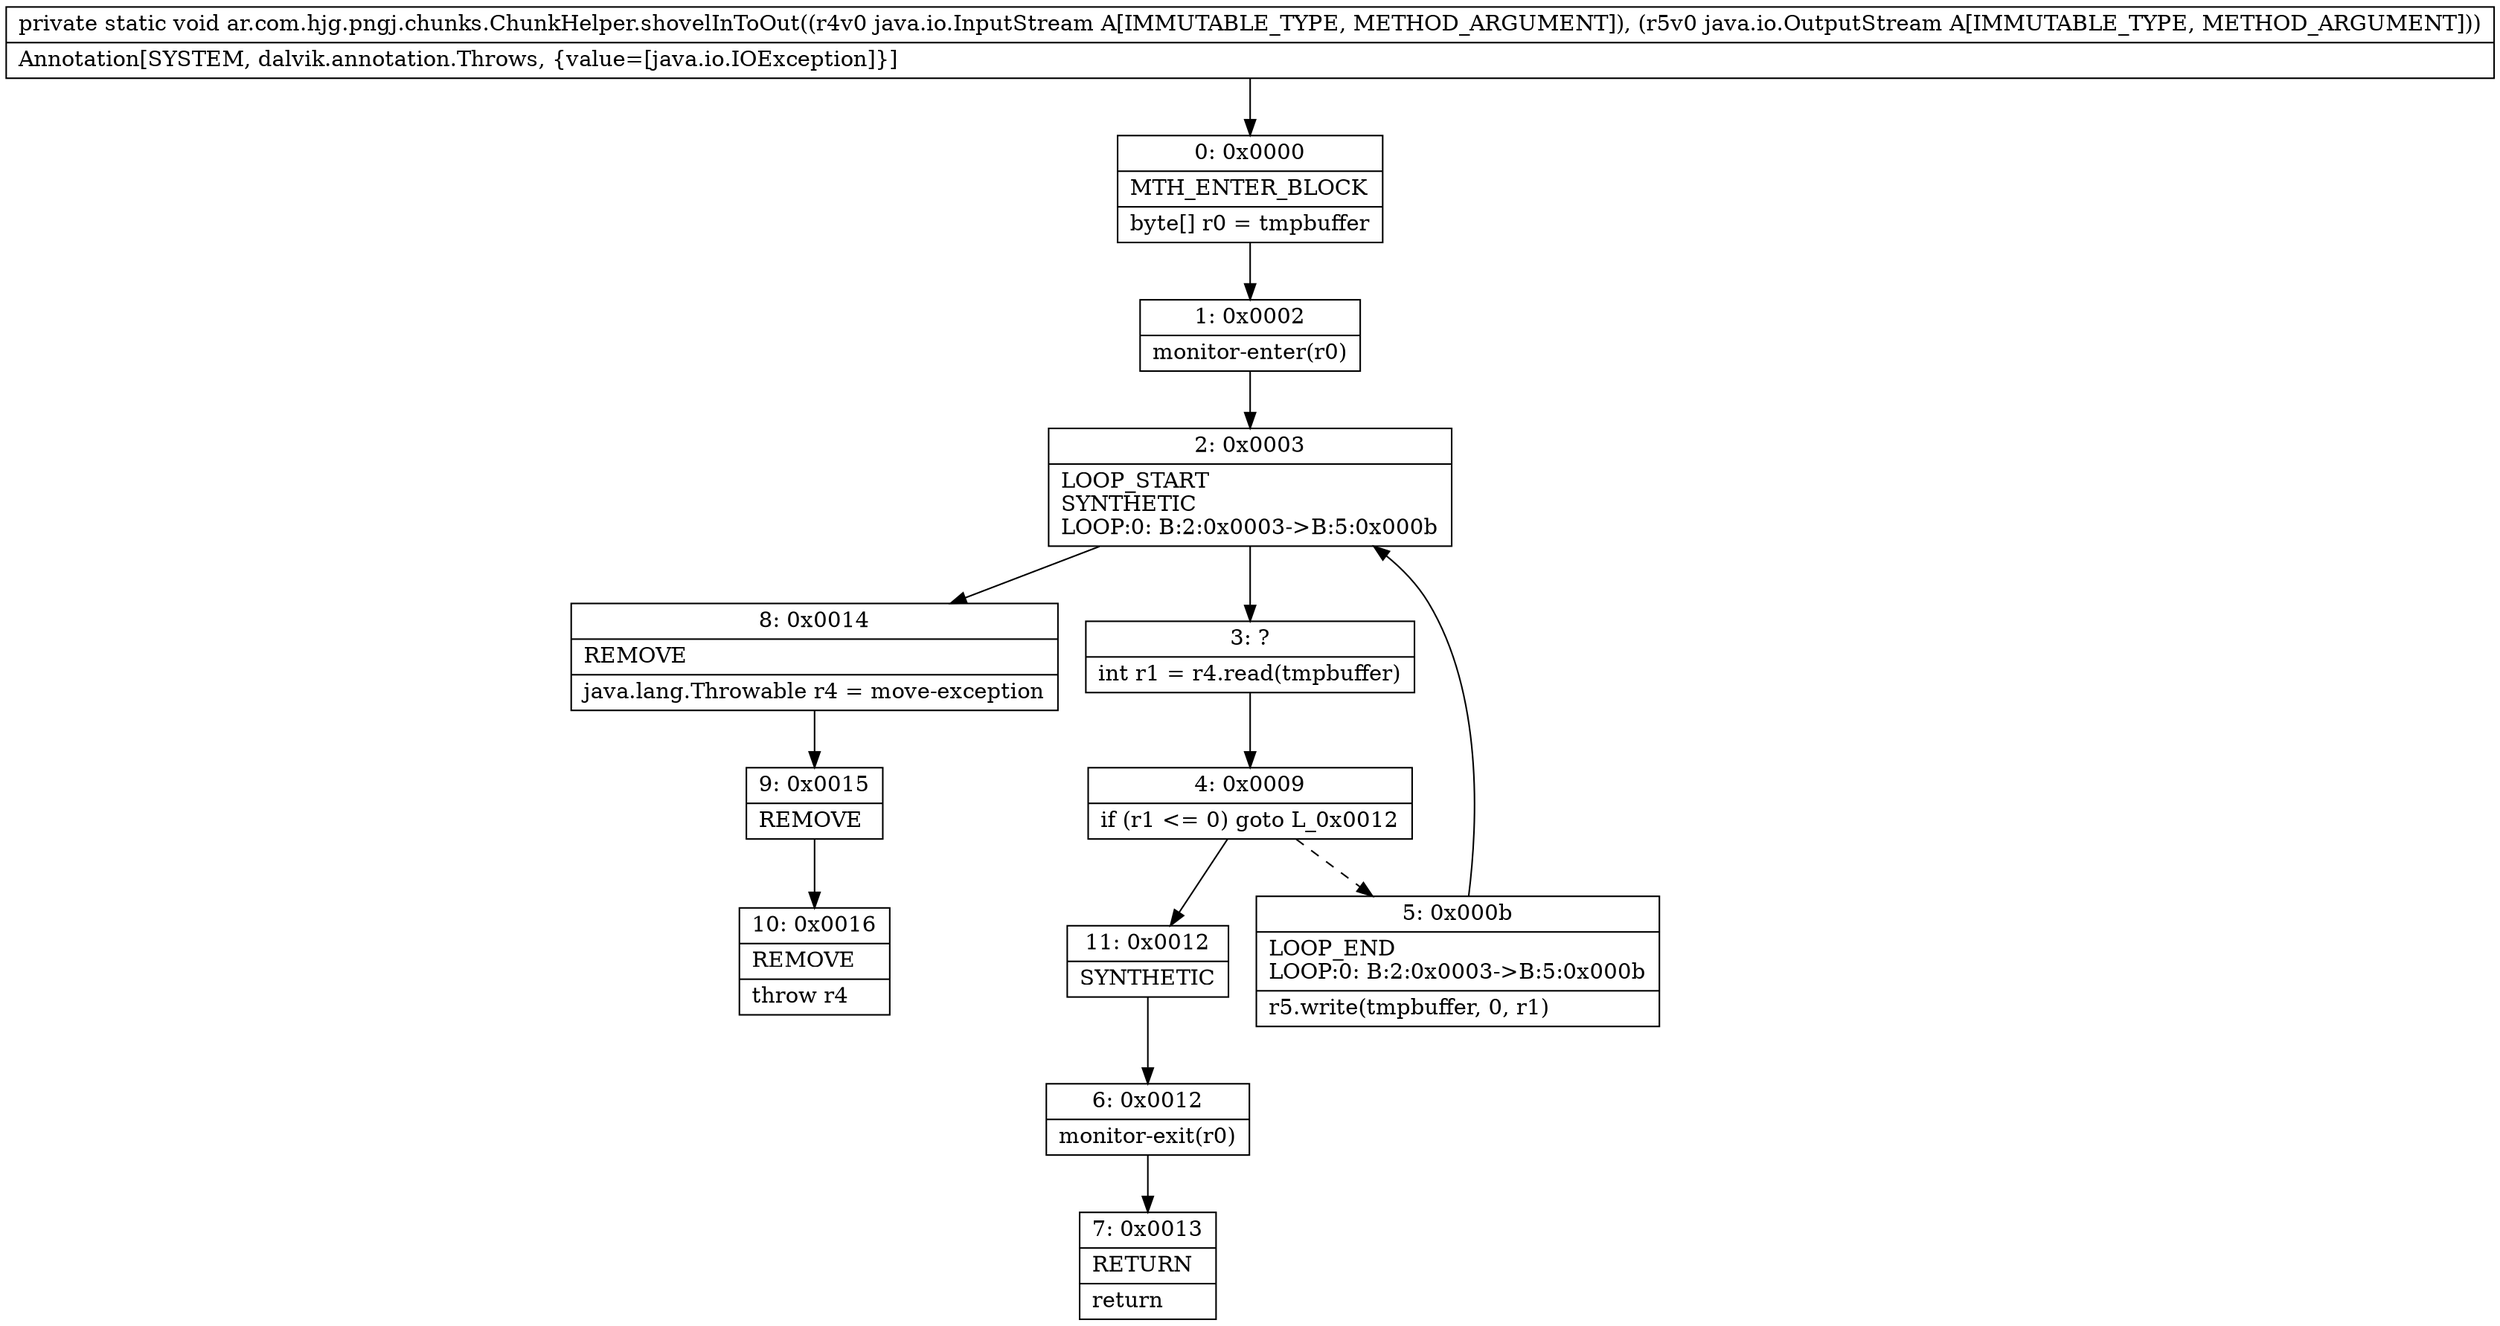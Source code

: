 digraph "CFG forar.com.hjg.pngj.chunks.ChunkHelper.shovelInToOut(Ljava\/io\/InputStream;Ljava\/io\/OutputStream;)V" {
Node_0 [shape=record,label="{0\:\ 0x0000|MTH_ENTER_BLOCK\l|byte[] r0 = tmpbuffer\l}"];
Node_1 [shape=record,label="{1\:\ 0x0002|monitor\-enter(r0)\l}"];
Node_2 [shape=record,label="{2\:\ 0x0003|LOOP_START\lSYNTHETIC\lLOOP:0: B:2:0x0003\-\>B:5:0x000b\l}"];
Node_3 [shape=record,label="{3\:\ ?|int r1 = r4.read(tmpbuffer)\l}"];
Node_4 [shape=record,label="{4\:\ 0x0009|if (r1 \<= 0) goto L_0x0012\l}"];
Node_5 [shape=record,label="{5\:\ 0x000b|LOOP_END\lLOOP:0: B:2:0x0003\-\>B:5:0x000b\l|r5.write(tmpbuffer, 0, r1)\l}"];
Node_6 [shape=record,label="{6\:\ 0x0012|monitor\-exit(r0)\l}"];
Node_7 [shape=record,label="{7\:\ 0x0013|RETURN\l|return\l}"];
Node_8 [shape=record,label="{8\:\ 0x0014|REMOVE\l|java.lang.Throwable r4 = move\-exception\l}"];
Node_9 [shape=record,label="{9\:\ 0x0015|REMOVE\l}"];
Node_10 [shape=record,label="{10\:\ 0x0016|REMOVE\l|throw r4\l}"];
Node_11 [shape=record,label="{11\:\ 0x0012|SYNTHETIC\l}"];
MethodNode[shape=record,label="{private static void ar.com.hjg.pngj.chunks.ChunkHelper.shovelInToOut((r4v0 java.io.InputStream A[IMMUTABLE_TYPE, METHOD_ARGUMENT]), (r5v0 java.io.OutputStream A[IMMUTABLE_TYPE, METHOD_ARGUMENT]))  | Annotation[SYSTEM, dalvik.annotation.Throws, \{value=[java.io.IOException]\}]\l}"];
MethodNode -> Node_0;
Node_0 -> Node_1;
Node_1 -> Node_2;
Node_2 -> Node_3;
Node_2 -> Node_8;
Node_3 -> Node_4;
Node_4 -> Node_5[style=dashed];
Node_4 -> Node_11;
Node_5 -> Node_2;
Node_6 -> Node_7;
Node_8 -> Node_9;
Node_9 -> Node_10;
Node_11 -> Node_6;
}

